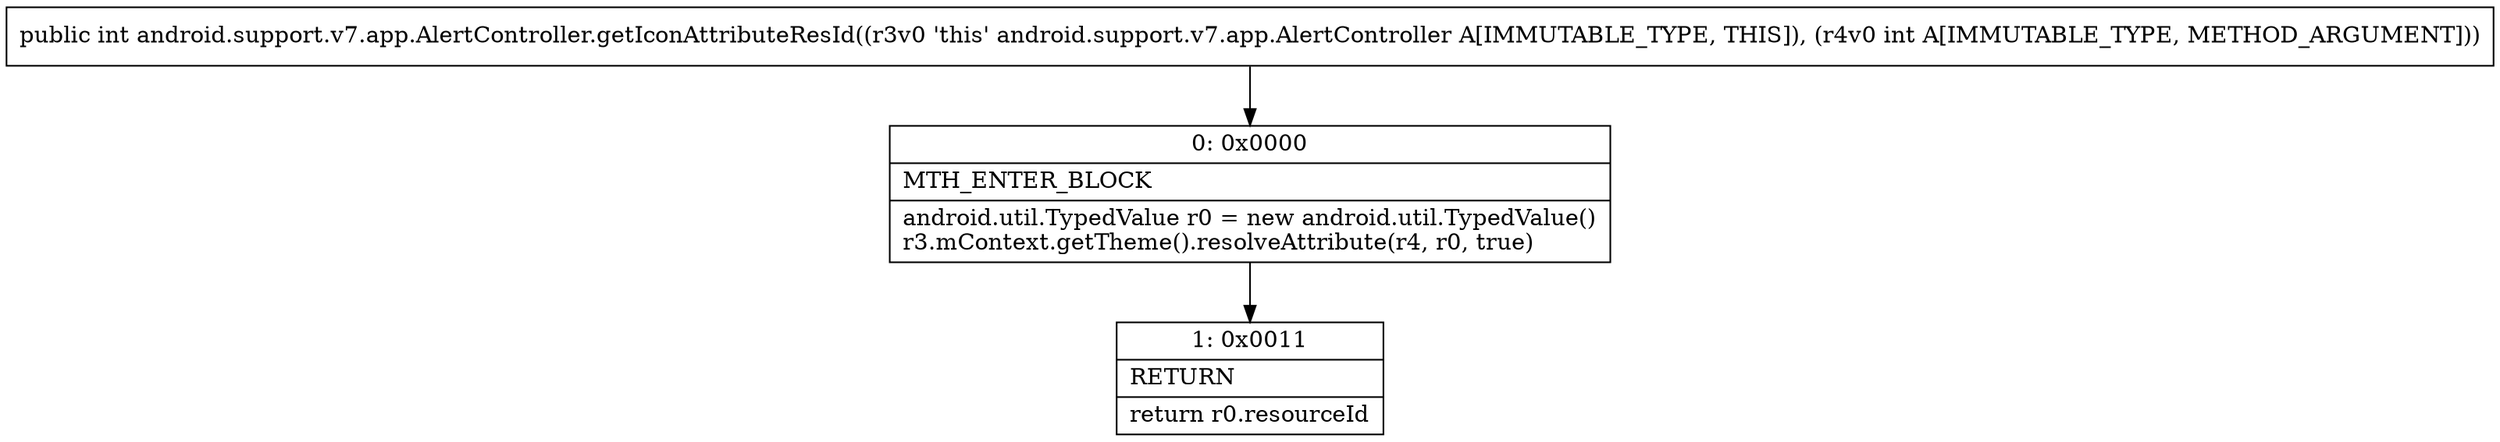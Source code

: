 digraph "CFG forandroid.support.v7.app.AlertController.getIconAttributeResId(I)I" {
Node_0 [shape=record,label="{0\:\ 0x0000|MTH_ENTER_BLOCK\l|android.util.TypedValue r0 = new android.util.TypedValue()\lr3.mContext.getTheme().resolveAttribute(r4, r0, true)\l}"];
Node_1 [shape=record,label="{1\:\ 0x0011|RETURN\l|return r0.resourceId\l}"];
MethodNode[shape=record,label="{public int android.support.v7.app.AlertController.getIconAttributeResId((r3v0 'this' android.support.v7.app.AlertController A[IMMUTABLE_TYPE, THIS]), (r4v0 int A[IMMUTABLE_TYPE, METHOD_ARGUMENT])) }"];
MethodNode -> Node_0;
Node_0 -> Node_1;
}

